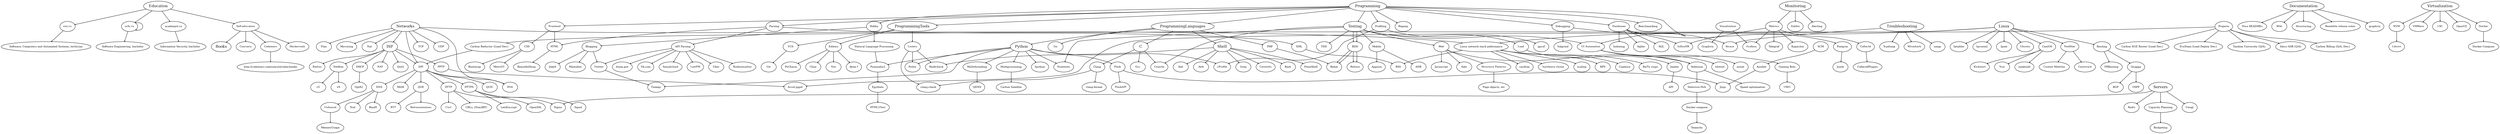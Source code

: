 digraph G {
	node [fontsize=9];
	edge [arrowsize=0.3, color=black];
	Books [fontsize=13];
	ISP [fontsize=13];
	Documentation [fontsize=13];
	Programming [fontsize=13];
	ProgrammingTools [fontsize=13];
	ProgrammingLanguages [fontsize=13];
	C [fontsize=13];
	Shell [fontsize=13];
	Python [fontsize=13];
	Linux [fontsize=13];
	Networks [fontsize=13];
	Virtualization [fontsize=13];
	Education [fontsize=13];
	Monitoring [fontsize=13];
	Troubleshooting [fontsize=13];
	Testing [fontsize=13];
	Servers [fontsize=13]

	Servers -> Nginx;
	Servers -> Uwsgi;
	Servers -> Redis;
	Servers -> "Capacity Planning" -> "Budgeting";
	Testing -> Mobile -> Appium;
		Mobile -> ADB;
	Testing -> BDD -> Behave;
		BDD -> Behat;
	Testing -> Web -> Selenium -> "Speed optimization";
		Selenium -> "Selenium-Hub" -> "Docker-compose" -> "Teamcity"
		Web -> Sahi;
		Web -> Javascript;
		Web -> "Structure Patterns" -> "Page objects, etc"
	Testing -> Load -> Jmeter -> API;
	Documentation -> "Nice READMEs";
	Documentation -> Wiki;
	Documentation -> Structuring;
	Documentation -> "Readable release notes";
	Documentation -> graphviz;
	SCM -> Ansible;
	Ansible -> Jinja;
	Projects -> "Tandem University (Q/A)";
	Projects -> "Ideco ASR (Q/A)";
	Projects -> "Carbon Billing (Q/A, Dev.)";
	Projects -> "Carbon Reductor (Lead Dev.)" -> DPI;
	Projects -> "Carbon XGE Router (Lead Dev.)";
	Projects -> "EvaTeam (Lead Deploy Dev.)";

	Programming -> Regexp;
	Programming -> ProgrammingLanguages;
	Programming -> Testing;
	Programming -> "UI Automation" -> "Gaming Bots" -> UWO;
	Programming -> Profiling;
	Programming -> Benchmarking;
	Programming -> Databases;
	Programming -> Debugging;
	Programming -> ProgrammingTools;
	Programming -> Frontend;
	Programming -> Parsing -> XML -> RSS;
		Parsing -> HTML -> BeautifulSoup;
		Parsing -> "API Parsing";
	Programming -> Hobby;

		Hobby -> Blogging;
			Blogging -> Jekyll;
			Blogging -> Twitter;
			Blogging -> Mastodon;
		Hobby -> "Natural Language Processing" -> Pymorphy2 -> Epythets -> HTML2Text;
	ProgrammingLanguages -> Python;
	ProgrammingLanguages -> C;
	ProgrammingLanguages -> Shell;
	ProgrammingLanguages -> PHP;
	ProgrammingLanguages -> Go;
	Python -> Nosetests;
	Python -> Flask;
	Python -> cProfile;
	Python -> Pylint;
	Python -> Ipython;
	Python -> Multithreading -> QDNS;
	Python -> Multiprocessing -> "Carbon Satellite";
	Python -> Tweepy;
	Python -> Pymorphy2;
	"API Parsing" -> Twitter;
	"API Parsing" -> "duma.gov";
	"API Parsing" -> "Vk.com";
	"API Parsing" -> Soundcloud;
	"API Parsing" -> LastFM;
	"API Parsing" -> Uber;
	"API Parsing" -> Roskomnadzor;
	Twitter -> Tweepy;
	Flask -> FlaskAPI;
	Flask -> Jinja;
	C -> Cmocka;
	C -> Gcc;
	C -> Clang;
	Clang -> "clang-check";
	Clang -> "clang-format";
	Shell -> Bash;
	Shell -> PosixShell;
	Shell -> Sed;
	Shell -> Awk;
	Shell -> Grep;
	Shell -> Coreutils;
	Shell -> Shellcheck;
	Testing -> Nosetests;
	Testing -> Cmocka;
	Testing -> BDD -> Behat;
	BDD -> Behave;
	Testing -> TDD;
	Testing -> "UI Automation";
	"UI Automation" -> Selenium;
	"UI Automation" -> xdotool;
	"UI Automation" -> autoit;
	Profiling -> cProfile;
	Profiling -> gprof;
	Databases -> InfluxDB;
	Databases -> Postgres;
	Databases -> Sqlite;
	Databases -> SQL;
	Databases -> Indexing;
	Postgres -> Jsonb;
	Linters -> Pylint;
	Linters -> "clang-check";
	Linters -> Shellcheck;
	Linux -> Iptables;
	Linux -> Iproute2;
	Linux -> Ipset;
	Linux -> CentOS;
	Linux -> Ubuntu;
	Linux -> Netfilter;
	Linux -> Routing;
	Routing -> Quagga;
	Routing -> FRRouting;
	Quagga -> OSPF;
	Quagga -> BGP;
	CentOS -> Kickstart;
	CentOS -> Yum;
	CentOS -> rpmbuild;
	Linux -> "Linux network stack peformance";
	Networks -> "Linux network stack peformance";
	"Linux network stack peformance" -> RSS;
	"Linux network stack peformance" -> RPS;
	"Linux network stack peformance" -> Coalesce;
	"Linux network stack peformance" -> "Rx/Tx rings";
	"Linux network stack peformance" -> cpufreq;
	"Linux network stack peformance" -> "hardware choise";
	"Linux network stack peformance" -> scaling;
	Netfilter -> Conntrack;
	Netfilter -> "Custom Modules";
	Networks -> Nat;
	Networks -> IPv6;
	Networks -> TCP;
	Networks -> UDP;
	Networks -> DPI;
	Networks -> Vlan;
	Networks -> Mirroring;
	Networks -> ISP;
	Monitoring -> Zabbix;
	Monitoring -> Alerting;
	Monitoring -> Metrics;
		Metrics -> InfluxDB;
		Metrics -> Telegraf;
		Metrics -> Kapacitor;
		Metrics -> Grafana;
		Metrics -> Collectd;
			Collectd -> CollectdPlugins;
	Debugging -> Strace;
	Debugging -> Valgrind;
	Frontend -> CSS;
	Frontend -> HTML;
		CSS -> MetroUI;
		CSS -> Bootstrap;
	DPI -> HTTP;
	DPI -> HTTPS;
	DPI -> QUIC;
	HTTPS -> LetsEncrypt;
	HTTPS -> OpenSSL;
	DPI -> DNS;
	DPI -> IPv6;
	DPI -> MitM;
	DPI -> QOE -> RTT;
	QOE -> Retransmissions;
	DNS -> Bind9;
	DNS -> Unbound -> MemoryUsage;
	DNS -> Nsd;
	HTTP -> Nginx;
	HTTP -> Curl;
	HTTP -> "URLs, (Non)RFC";
	HTTPS -> Squid;
	ProgrammingTools -> Linters;
	ProgrammingTools -> Editors;
	ProgrammingTools -> VCS;
	Editors -> "Atom †";
	Editors -> PyCharm;
	Editors -> Clion;
	Editors -> Vim;
	VCS -> Git;
	PHP -> Behat;
	Troubleshooting -> Strace;
	Troubleshooting -> Tcpdump;
	Troubleshooting -> Wireshark;
	Troubleshooting -> nmap;

	ISP -> DPI;
	ISP -> NAT;
	ISP -> QinQ;
	ISP -> Radius;
	ISP -> Netflow;
	ISP -> DHCP;
	ISP -> PPTP;
	PPTP -> "Accel-pppd";
	Linux -> "Accel-pppd";
	DHCP -> Opt82;
	Netflow -> v5;
	Netflow -> v9;
	Visualization -> Grafana;
	Visualization -> Graphviz;
	Education -> "uisi.ru" -> "Software, Computers and Automated Systems, techician";
	Education -> "urfu.ru" -> "urfu.ru" -> "Software Engineering, bachelor";
	Education -> "academyit.ru" -> "Information Security, bachelor"
	Education -> "Self-education";
		"Self-education" -> Coursera;
		"Self-education" -> Codewars;
			Codewars -> "http://codewars.com/users/strizhechenko";
		"Self-education" -> Hackerrank;
		"Self-education" -> Books;
	Virtualization -> KVM -> Libvirt;
	Virtualization -> VMWare;
	Virtualization -> LXC;
	Virtualization -> OpenVZ;
	Virtualization -> Docker -> "Docker-Compose";
}
